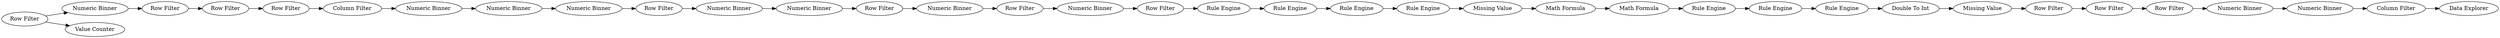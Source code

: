digraph {
	13 -> 35
	44 -> 46
	8 -> 9
	15 -> 18
	45 -> 36
	29 -> 53
	18 -> 19
	38 -> 15
	20 -> 16
	30 -> 27
	33 -> 49
	46 -> 47
	12 -> 23
	23 -> 30
	17 -> 21
	26 -> 25
	25 -> 43
	9 -> 11
	51 -> 31
	53 -> 14
	52 -> 28
	11 -> 13
	47 -> 48
	35 -> 12
	48 -> 52
	50 -> 26
	49 -> 50
	43 -> 44
	31 -> 29
	8 -> 10
	27 -> 51
	21 -> 33
	36 -> 38
	19 -> 20
	14 -> 45
	16 -> 17
	27 [label="Numeric Binner"]
	9 [label="Numeric Binner"]
	18 [label="Rule Engine"]
	21 [label="Math Formula"]
	26 [label="Double To Int"]
	8 [label="Row Filter"]
	17 [label="Math Formula"]
	19 [label="Rule Engine"]
	49 [label="Rule Engine"]
	31 [label="Numeric Binner"]
	51 [label="Row Filter"]
	15 [label="Rule Engine"]
	25 [label="Missing Value"]
	12 [label="Column Filter"]
	10 [label="Value Counter"]
	16 [label="Missing Value"]
	48 [label="Numeric Binner"]
	50 [label="Rule Engine"]
	53 [label="Row Filter"]
	28 [label="Data Explorer"]
	11 [label="Row Filter"]
	23 [label="Numeric Binner"]
	47 [label="Numeric Binner"]
	14 [label="Numeric Binner"]
	38 [label="Row Filter"]
	13 [label="Row Filter"]
	35 [label="Row Filter"]
	20 [label="Rule Engine"]
	43 [label="Row Filter"]
	44 [label="Row Filter"]
	29 [label="Numeric Binner"]
	36 [label="Numeric Binner"]
	46 [label="Row Filter"]
	52 [label="Column Filter"]
	33 [label="Rule Engine"]
	30 [label="Numeric Binner"]
	45 [label="Row Filter"]
	rankdir=LR
}
